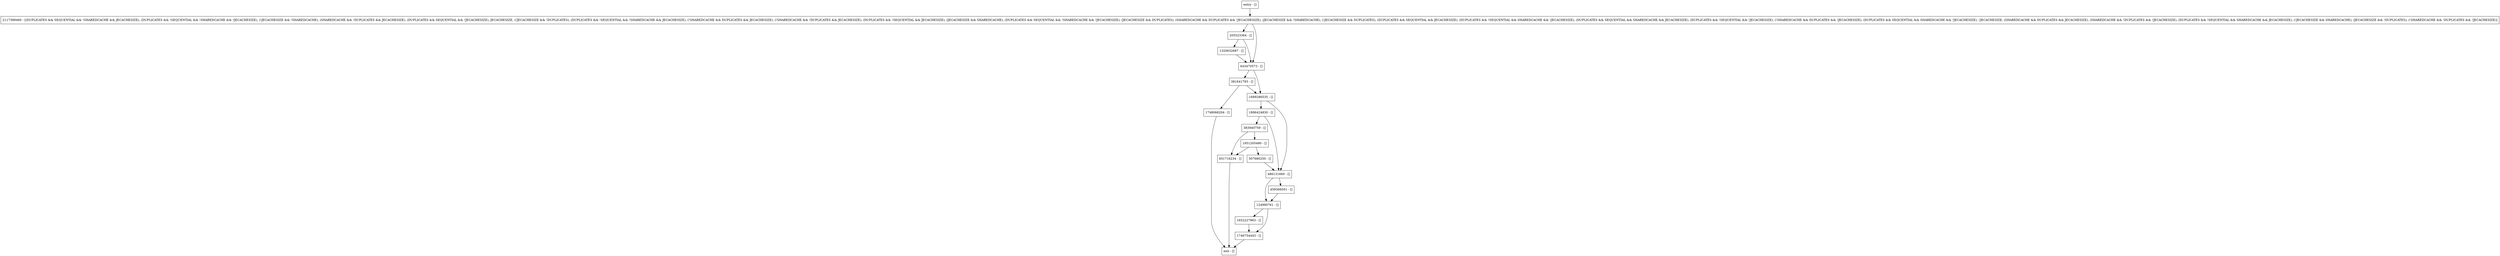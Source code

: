 digraph evict {
node [shape=record];
1652227963 [label="1652227963 - []"];
1320632687 [label="1320632687 - []"];
124990761 [label="124990761 - []"];
381641793 [label="381641793 - []"];
2117389460 [label="2117389460 - [(DUPLICATES && SEQUENTIAL && !SHAREDCACHE && JECACHESIZE), (DUPLICATES && !SEQUENTIAL && !SHAREDCACHE && !JECACHESIZE), (!JECACHESIZE && !SHAREDCACHE), (SHAREDCACHE && !DUPLICATES && JECACHESIZE), (DUPLICATES && SEQUENTIAL && !JECACHESIZE), JECACHESIZE, (!JECACHESIZE && !DUPLICATES), (DUPLICATES && !SEQUENTIAL && !SHAREDCACHE && JECACHESIZE), (!SHAREDCACHE && DUPLICATES && JECACHESIZE), (!SHAREDCACHE && !DUPLICATES && JECACHESIZE), (DUPLICATES && !SEQUENTIAL && JECACHESIZE), (JECACHESIZE && SHAREDCACHE), (DUPLICATES && SEQUENTIAL && !SHAREDCACHE && !JECACHESIZE), (JECACHESIZE && DUPLICATES), (SHAREDCACHE && DUPLICATES && !JECACHESIZE), (JECACHESIZE && !SHAREDCACHE), (!JECACHESIZE && DUPLICATES), (DUPLICATES && SEQUENTIAL && JECACHESIZE), (DUPLICATES && !SEQUENTIAL && SHAREDCACHE && !JECACHESIZE), (DUPLICATES && SEQUENTIAL && SHAREDCACHE && JECACHESIZE), (DUPLICATES && !SEQUENTIAL && !JECACHESIZE), (!SHAREDCACHE && DUPLICATES && !JECACHESIZE), (DUPLICATES && SEQUENTIAL && SHAREDCACHE && !JECACHESIZE), !JECACHESIZE, (SHAREDCACHE && DUPLICATES && JECACHESIZE), (SHAREDCACHE && !DUPLICATES && !JECACHESIZE), (DUPLICATES && !SEQUENTIAL && SHAREDCACHE && JECACHESIZE), (!JECACHESIZE && SHAREDCACHE), (JECACHESIZE && !DUPLICATES), (!SHAREDCACHE && !DUPLICATES && !JECACHESIZE)]"];
1748066204 [label="1748066204 - []"];
1746754443 [label="1746754443 - []"];
1896424830 [label="1896424830 - []"];
651716234 [label="651716234 - []"];
383940759 [label="383940759 - []"];
1689286535 [label="1689286535 - []"];
486131660 [label="486131660 - []"];
507680250 [label="507680250 - []"];
entry [label="entry - []"];
exit [label="exit - []"];
1951205480 [label="1951205480 - []"];
459366501 [label="459366501 - []"];
205523364 [label="205523364 - []"];
643470573 [label="643470573 - []"];
entry;
exit;
1652227963 -> 1746754443;
1320632687 -> 643470573;
124990761 -> 1652227963;
124990761 -> 1746754443;
381641793 -> 1748066204;
381641793 -> 1689286535;
2117389460 -> 205523364;
2117389460 -> 643470573;
1748066204 -> exit;
1746754443 -> exit;
1896424830 -> 383940759;
1896424830 -> 486131660;
651716234 -> exit;
383940759 -> 1951205480;
383940759 -> 651716234;
1689286535 -> 1896424830;
1689286535 -> 486131660;
486131660 -> 124990761;
486131660 -> 459366501;
507680250 -> 486131660;
entry -> 2117389460;
1951205480 -> 507680250;
1951205480 -> 651716234;
459366501 -> 124990761;
205523364 -> 1320632687;
205523364 -> 643470573;
643470573 -> 381641793;
643470573 -> 1689286535;
}
